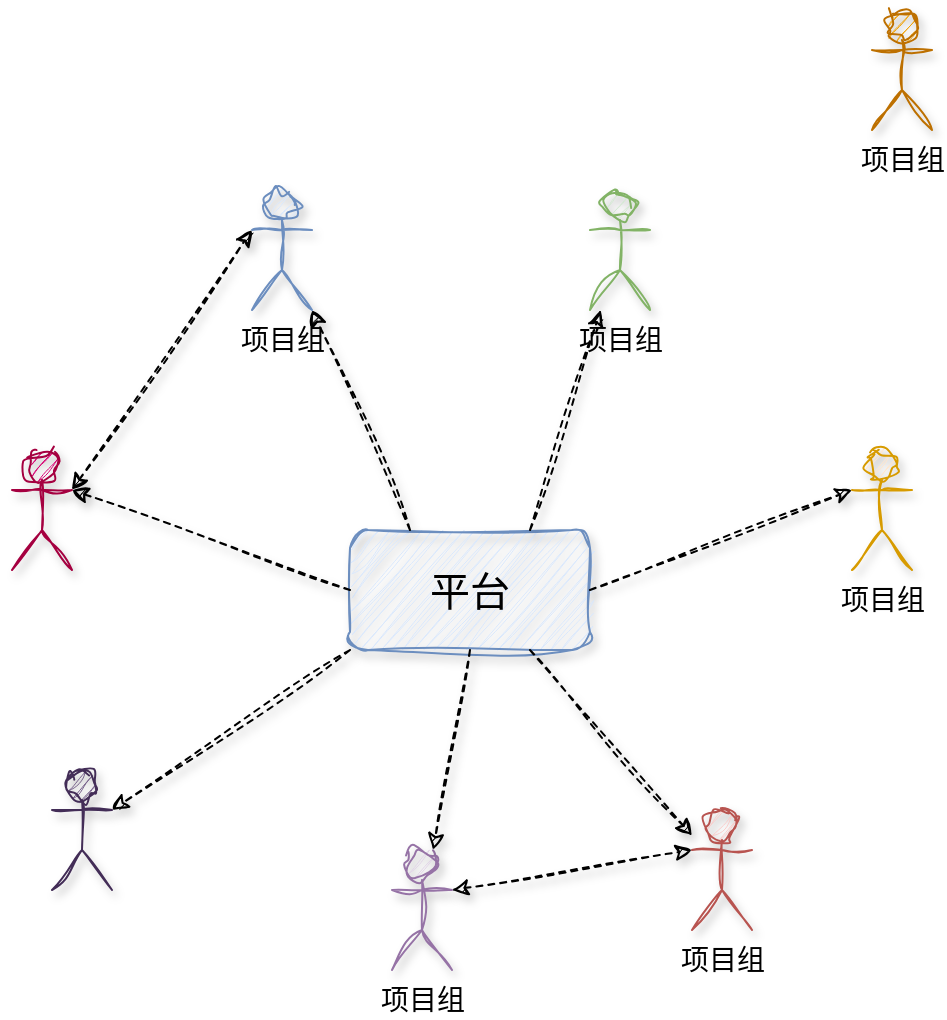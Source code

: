 <mxfile version="24.0.7" type="github">
  <diagram name="第 1 页" id="k3ipG-IGHfAZxOH_ghWD">
    <mxGraphModel dx="1509" dy="777" grid="1" gridSize="10" guides="1" tooltips="1" connect="1" arrows="1" fold="1" page="1" pageScale="1" pageWidth="827" pageHeight="1169" math="0" shadow="0">
      <root>
        <mxCell id="0" />
        <mxCell id="1" parent="0" />
        <mxCell id="qlxcuIsRLA-MdrNAzcSg-1" value="项目组" style="shape=umlActor;verticalLabelPosition=bottom;verticalAlign=top;html=1;outlineConnect=0;fontSize=14;fillColor=#d80073;fontColor=#ffffff;strokeColor=#A50040;sketch=1;curveFitting=1;jiggle=2;shadow=1;" vertex="1" parent="1">
          <mxGeometry x="110" y="300" width="30" height="60" as="geometry" />
        </mxCell>
        <mxCell id="qlxcuIsRLA-MdrNAzcSg-2" value="项目组" style="shape=umlActor;verticalLabelPosition=bottom;verticalAlign=top;html=1;outlineConnect=0;fontSize=14;fillColor=#dae8fc;strokeColor=#6c8ebf;sketch=1;curveFitting=1;jiggle=2;shadow=1;" vertex="1" parent="1">
          <mxGeometry x="230" y="170" width="30" height="60" as="geometry" />
        </mxCell>
        <mxCell id="qlxcuIsRLA-MdrNAzcSg-3" value="项目组" style="shape=umlActor;verticalLabelPosition=bottom;verticalAlign=top;html=1;outlineConnect=0;fontSize=14;fillColor=#d5e8d4;strokeColor=#82b366;sketch=1;curveFitting=1;jiggle=2;shadow=1;" vertex="1" parent="1">
          <mxGeometry x="399" y="170" width="30" height="60" as="geometry" />
        </mxCell>
        <mxCell id="qlxcuIsRLA-MdrNAzcSg-5" value="项目组" style="shape=umlActor;verticalLabelPosition=bottom;verticalAlign=top;html=1;outlineConnect=0;fontSize=14;fillColor=#ffe6cc;strokeColor=#d79b00;sketch=1;curveFitting=1;jiggle=2;shadow=1;" vertex="1" parent="1">
          <mxGeometry x="530" y="300" width="30" height="60" as="geometry" />
        </mxCell>
        <mxCell id="qlxcuIsRLA-MdrNAzcSg-6" value="项目组" style="shape=umlActor;verticalLabelPosition=bottom;verticalAlign=top;html=1;outlineConnect=0;fontSize=14;fillColor=#e1d5e7;strokeColor=#9673a6;sketch=1;curveFitting=1;jiggle=2;shadow=1;" vertex="1" parent="1">
          <mxGeometry x="300" y="500" width="30" height="60" as="geometry" />
        </mxCell>
        <mxCell id="qlxcuIsRLA-MdrNAzcSg-7" value="项目组" style="shape=umlActor;verticalLabelPosition=bottom;verticalAlign=top;html=1;outlineConnect=0;fontSize=14;fillColor=#f8cecc;strokeColor=#b85450;sketch=1;curveFitting=1;jiggle=2;shadow=1;" vertex="1" parent="1">
          <mxGeometry x="450" y="480" width="30" height="60" as="geometry" />
        </mxCell>
        <mxCell id="qlxcuIsRLA-MdrNAzcSg-10" value="&lt;font style=&quot;font-size: 20px;&quot;&gt;平台&lt;/font&gt;" style="rounded=1;whiteSpace=wrap;html=1;fillColor=#dae8fc;strokeColor=#6c8ebf;sketch=1;curveFitting=1;jiggle=2;shadow=1;" vertex="1" parent="1">
          <mxGeometry x="279" y="340" width="120" height="60" as="geometry" />
        </mxCell>
        <mxCell id="qlxcuIsRLA-MdrNAzcSg-11" value="项目组" style="shape=umlActor;verticalLabelPosition=bottom;verticalAlign=top;html=1;outlineConnect=0;fontSize=14;fillColor=#f0a30a;fontColor=#000000;strokeColor=#BD7000;sketch=1;curveFitting=1;jiggle=2;shadow=1;" vertex="1" parent="1">
          <mxGeometry x="540" y="80" width="30" height="60" as="geometry" />
        </mxCell>
        <mxCell id="qlxcuIsRLA-MdrNAzcSg-12" value="项目组" style="shape=umlActor;verticalLabelPosition=bottom;verticalAlign=top;html=1;outlineConnect=0;fontSize=14;fillColor=#76608a;strokeColor=#432D57;fontColor=#ffffff;sketch=1;curveFitting=1;jiggle=2;shadow=1;" vertex="1" parent="1">
          <mxGeometry x="130" y="460" width="30" height="60" as="geometry" />
        </mxCell>
        <mxCell id="qlxcuIsRLA-MdrNAzcSg-15" value="" style="endArrow=classic;html=1;rounded=0;exitX=0.25;exitY=0;exitDx=0;exitDy=0;entryX=1;entryY=1;entryDx=0;entryDy=0;entryPerimeter=0;dashed=1;sketch=1;curveFitting=1;jiggle=2;shadow=1;" edge="1" parent="1" source="qlxcuIsRLA-MdrNAzcSg-10" target="qlxcuIsRLA-MdrNAzcSg-2">
          <mxGeometry width="50" height="50" relative="1" as="geometry">
            <mxPoint x="200" y="490" as="sourcePoint" />
            <mxPoint x="250" y="260" as="targetPoint" />
          </mxGeometry>
        </mxCell>
        <mxCell id="qlxcuIsRLA-MdrNAzcSg-16" value="" style="endArrow=classic;html=1;rounded=0;exitX=0.75;exitY=0;exitDx=0;exitDy=0;dashed=1;sketch=1;curveFitting=1;jiggle=2;shadow=1;" edge="1" parent="1" source="qlxcuIsRLA-MdrNAzcSg-10" target="qlxcuIsRLA-MdrNAzcSg-3">
          <mxGeometry width="50" height="50" relative="1" as="geometry">
            <mxPoint x="319" y="350" as="sourcePoint" />
            <mxPoint x="260" y="270" as="targetPoint" />
          </mxGeometry>
        </mxCell>
        <mxCell id="qlxcuIsRLA-MdrNAzcSg-17" value="" style="endArrow=classic;html=1;rounded=0;exitX=1;exitY=0.5;exitDx=0;exitDy=0;dashed=1;entryX=0;entryY=0.333;entryDx=0;entryDy=0;entryPerimeter=0;sketch=1;curveFitting=1;jiggle=2;shadow=1;" edge="1" parent="1" source="qlxcuIsRLA-MdrNAzcSg-10" target="qlxcuIsRLA-MdrNAzcSg-5">
          <mxGeometry width="50" height="50" relative="1" as="geometry">
            <mxPoint x="379" y="350" as="sourcePoint" />
            <mxPoint x="414" y="240" as="targetPoint" />
          </mxGeometry>
        </mxCell>
        <mxCell id="qlxcuIsRLA-MdrNAzcSg-18" value="" style="endArrow=classic;html=1;rounded=0;exitX=0.75;exitY=1;exitDx=0;exitDy=0;dashed=1;sketch=1;curveFitting=1;jiggle=2;shadow=1;" edge="1" parent="1" source="qlxcuIsRLA-MdrNAzcSg-10" target="qlxcuIsRLA-MdrNAzcSg-7">
          <mxGeometry width="50" height="50" relative="1" as="geometry">
            <mxPoint x="409" y="380" as="sourcePoint" />
            <mxPoint x="540" y="330" as="targetPoint" />
          </mxGeometry>
        </mxCell>
        <mxCell id="qlxcuIsRLA-MdrNAzcSg-19" value="" style="endArrow=classic;html=1;rounded=0;exitX=0.5;exitY=1;exitDx=0;exitDy=0;dashed=1;sketch=1;curveFitting=1;jiggle=2;shadow=1;" edge="1" parent="1" source="qlxcuIsRLA-MdrNAzcSg-10" target="qlxcuIsRLA-MdrNAzcSg-6">
          <mxGeometry width="50" height="50" relative="1" as="geometry">
            <mxPoint x="379" y="410" as="sourcePoint" />
            <mxPoint x="460" y="503" as="targetPoint" />
          </mxGeometry>
        </mxCell>
        <mxCell id="qlxcuIsRLA-MdrNAzcSg-20" value="" style="endArrow=classic;html=1;rounded=0;exitX=0;exitY=0.5;exitDx=0;exitDy=0;dashed=1;entryX=1;entryY=0.333;entryDx=0;entryDy=0;entryPerimeter=0;sketch=1;curveFitting=1;jiggle=2;shadow=1;" edge="1" parent="1" source="qlxcuIsRLA-MdrNAzcSg-10" target="qlxcuIsRLA-MdrNAzcSg-1">
          <mxGeometry width="50" height="50" relative="1" as="geometry">
            <mxPoint x="319" y="410" as="sourcePoint" />
            <mxPoint x="324" y="510" as="targetPoint" />
          </mxGeometry>
        </mxCell>
        <mxCell id="qlxcuIsRLA-MdrNAzcSg-21" value="" style="endArrow=classic;html=1;rounded=0;dashed=1;entryX=1;entryY=0.333;entryDx=0;entryDy=0;entryPerimeter=0;exitX=0;exitY=1;exitDx=0;exitDy=0;sketch=1;curveFitting=1;jiggle=2;shadow=1;" edge="1" parent="1" source="qlxcuIsRLA-MdrNAzcSg-10" target="qlxcuIsRLA-MdrNAzcSg-12">
          <mxGeometry width="50" height="50" relative="1" as="geometry">
            <mxPoint x="220" y="460" as="sourcePoint" />
            <mxPoint x="150" y="330" as="targetPoint" />
          </mxGeometry>
        </mxCell>
        <mxCell id="qlxcuIsRLA-MdrNAzcSg-22" value="" style="endArrow=classic;startArrow=classic;html=1;rounded=0;entryX=0;entryY=0.333;entryDx=0;entryDy=0;entryPerimeter=0;dashed=1;sketch=1;curveFitting=1;jiggle=2;shadow=1;" edge="1" parent="1" target="qlxcuIsRLA-MdrNAzcSg-2">
          <mxGeometry width="50" height="50" relative="1" as="geometry">
            <mxPoint x="140" y="320" as="sourcePoint" />
            <mxPoint x="360" y="330" as="targetPoint" />
          </mxGeometry>
        </mxCell>
        <mxCell id="qlxcuIsRLA-MdrNAzcSg-23" value="" style="endArrow=classic;startArrow=classic;html=1;rounded=0;entryX=0;entryY=0.333;entryDx=0;entryDy=0;entryPerimeter=0;exitX=1;exitY=0.333;exitDx=0;exitDy=0;exitPerimeter=0;dashed=1;sketch=1;curveFitting=1;jiggle=2;shadow=1;" edge="1" parent="1" source="qlxcuIsRLA-MdrNAzcSg-6" target="qlxcuIsRLA-MdrNAzcSg-7">
          <mxGeometry width="50" height="50" relative="1" as="geometry">
            <mxPoint x="310" y="380" as="sourcePoint" />
            <mxPoint x="360" y="330" as="targetPoint" />
          </mxGeometry>
        </mxCell>
      </root>
    </mxGraphModel>
  </diagram>
</mxfile>
